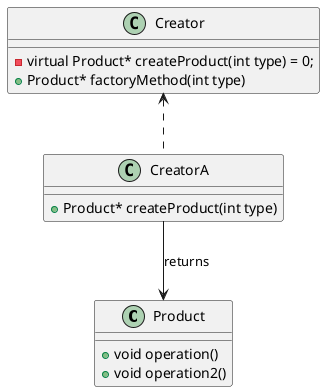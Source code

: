 @startuml

  Class Product{
    + void operation()
    + void operation2()
  }

  Class Creator{
    - virtual Product* createProduct(int type) = 0;
    + Product* factoryMethod(int type)
  }

  Class CreatorA{
    + Product* createProduct(int type)
  }

  Creator <.. CreatorA
  CreatorA --> Product :returns

@enduml

